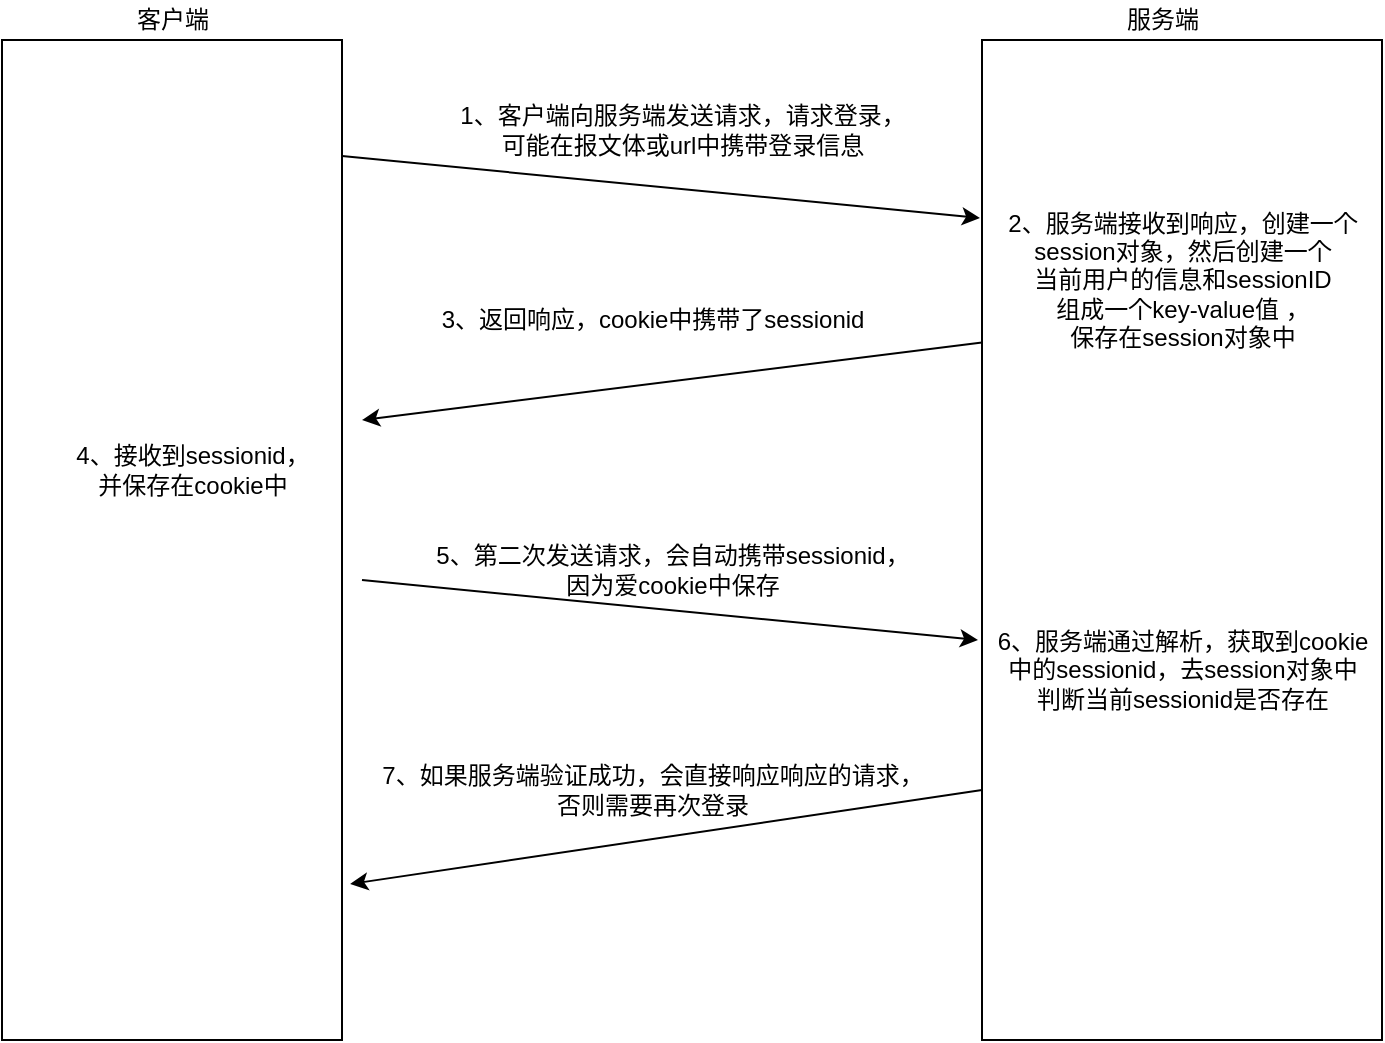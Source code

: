 <mxfile>
    <diagram id="eewAelSP6XKWpJiNrW83" name="第 1 页">
        <mxGraphModel dx="764" dy="786" grid="1" gridSize="10" guides="1" tooltips="1" connect="1" arrows="1" fold="1" page="1" pageScale="1" pageWidth="827" pageHeight="1169" math="0" shadow="0">
            <root>
                <mxCell id="0"/>
                <mxCell id="1" parent="0"/>
                <mxCell id="7" style="edgeStyle=none;html=1;exitX=1;exitY=0.116;exitDx=0;exitDy=0;exitPerimeter=0;entryX=-0.005;entryY=0.178;entryDx=0;entryDy=0;entryPerimeter=0;" edge="1" parent="1" source="2" target="3">
                    <mxGeometry relative="1" as="geometry">
                        <mxPoint x="540" y="190" as="targetPoint"/>
                    </mxGeometry>
                </mxCell>
                <mxCell id="12" style="edgeStyle=none;html=1;entryX=-0.01;entryY=0.6;entryDx=0;entryDy=0;entryPerimeter=0;" edge="1" parent="1" target="3">
                    <mxGeometry relative="1" as="geometry">
                        <mxPoint x="240" y="370" as="sourcePoint"/>
                    </mxGeometry>
                </mxCell>
                <mxCell id="2" value="" style="rounded=0;whiteSpace=wrap;html=1;" vertex="1" parent="1">
                    <mxGeometry x="60" y="100" width="170" height="500" as="geometry"/>
                </mxCell>
                <mxCell id="9" style="edgeStyle=none;html=1;exitX=0.05;exitY=0.3;exitDx=0;exitDy=0;exitPerimeter=0;" edge="1" parent="1" source="3">
                    <mxGeometry relative="1" as="geometry">
                        <mxPoint x="240" y="290" as="targetPoint"/>
                    </mxGeometry>
                </mxCell>
                <mxCell id="15" style="edgeStyle=none;html=1;exitX=0;exitY=0.75;exitDx=0;exitDy=0;entryX=1.024;entryY=0.844;entryDx=0;entryDy=0;entryPerimeter=0;" edge="1" parent="1" source="3" target="2">
                    <mxGeometry relative="1" as="geometry"/>
                </mxCell>
                <mxCell id="3" value="" style="rounded=0;whiteSpace=wrap;html=1;" vertex="1" parent="1">
                    <mxGeometry x="550" y="100" width="200" height="500" as="geometry"/>
                </mxCell>
                <mxCell id="4" value="客户端" style="text;html=1;align=center;verticalAlign=middle;resizable=0;points=[];autosize=1;strokeColor=none;fillColor=none;" vertex="1" parent="1">
                    <mxGeometry x="120" y="80" width="50" height="20" as="geometry"/>
                </mxCell>
                <mxCell id="5" value="服务端" style="text;html=1;align=center;verticalAlign=middle;resizable=0;points=[];autosize=1;strokeColor=none;fillColor=none;" vertex="1" parent="1">
                    <mxGeometry x="615" y="80" width="50" height="20" as="geometry"/>
                </mxCell>
                <mxCell id="6" value="1、客户端向服务端发送请求，请求登录，&lt;br&gt;可能在报文体或url中携带登录信息" style="text;html=1;align=center;verticalAlign=middle;resizable=0;points=[];autosize=1;strokeColor=none;fillColor=none;" vertex="1" parent="1">
                    <mxGeometry x="280" y="130" width="240" height="30" as="geometry"/>
                </mxCell>
                <mxCell id="8" value="2、服务端接收到响应，创建一个&lt;br&gt;session对象，然后创建一个&lt;br&gt;当前用户的信息和sessionID&lt;br&gt;组成一个key-value值 ，&lt;br&gt;保存在session对象中" style="text;html=1;align=center;verticalAlign=middle;resizable=0;points=[];autosize=1;strokeColor=none;fillColor=none;" vertex="1" parent="1">
                    <mxGeometry x="555" y="180" width="190" height="80" as="geometry"/>
                </mxCell>
                <mxCell id="10" value="3、返回响应，cookie中携带了sessionid" style="text;html=1;align=center;verticalAlign=middle;resizable=0;points=[];autosize=1;strokeColor=none;fillColor=none;" vertex="1" parent="1">
                    <mxGeometry x="270" y="230" width="230" height="20" as="geometry"/>
                </mxCell>
                <mxCell id="11" value="4、接收到sessionid，&lt;br&gt;并保存在cookie中" style="text;html=1;align=center;verticalAlign=middle;resizable=0;points=[];autosize=1;strokeColor=none;fillColor=none;" vertex="1" parent="1">
                    <mxGeometry x="90" y="300" width="130" height="30" as="geometry"/>
                </mxCell>
                <mxCell id="13" value="5、第二次发送请求，会自动携带sessionid，&lt;br&gt;因为爱cookie中保存" style="text;html=1;align=center;verticalAlign=middle;resizable=0;points=[];autosize=1;strokeColor=none;fillColor=none;" vertex="1" parent="1">
                    <mxGeometry x="270" y="350" width="250" height="30" as="geometry"/>
                </mxCell>
                <mxCell id="14" value="6、服务端通过解析，获取到cookie&lt;br&gt;中的sessionid，去session对象中&lt;br&gt;判断当前sessionid是否存在" style="text;html=1;align=center;verticalAlign=middle;resizable=0;points=[];autosize=1;strokeColor=none;fillColor=none;" vertex="1" parent="1">
                    <mxGeometry x="550" y="390" width="200" height="50" as="geometry"/>
                </mxCell>
                <mxCell id="16" value="7、如果服务端验证成功，会直接响应响应的请求，&lt;br&gt;否则需要再次登录" style="text;html=1;align=center;verticalAlign=middle;resizable=0;points=[];autosize=1;strokeColor=none;fillColor=none;" vertex="1" parent="1">
                    <mxGeometry x="240" y="460" width="290" height="30" as="geometry"/>
                </mxCell>
            </root>
        </mxGraphModel>
    </diagram>
</mxfile>